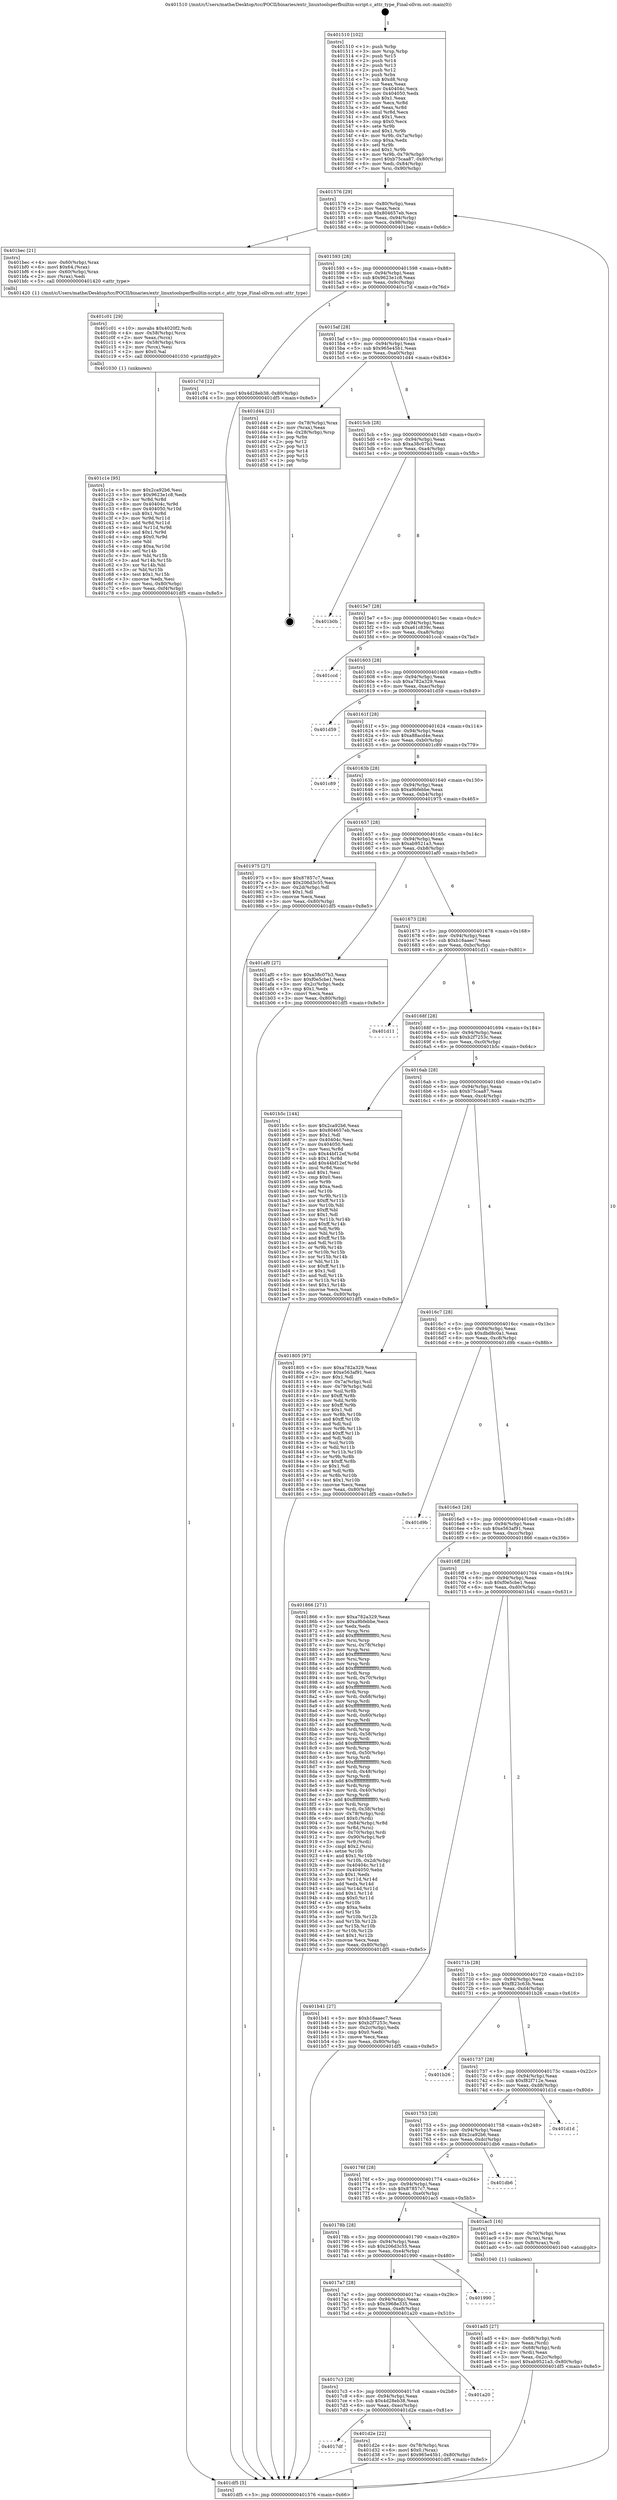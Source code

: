 digraph "0x401510" {
  label = "0x401510 (/mnt/c/Users/mathe/Desktop/tcc/POCII/binaries/extr_linuxtoolsperfbuiltin-script.c_attr_type_Final-ollvm.out::main(0))"
  labelloc = "t"
  node[shape=record]

  Entry [label="",width=0.3,height=0.3,shape=circle,fillcolor=black,style=filled]
  "0x401576" [label="{
     0x401576 [29]\l
     | [instrs]\l
     &nbsp;&nbsp;0x401576 \<+3\>: mov -0x80(%rbp),%eax\l
     &nbsp;&nbsp;0x401579 \<+2\>: mov %eax,%ecx\l
     &nbsp;&nbsp;0x40157b \<+6\>: sub $0x804657eb,%ecx\l
     &nbsp;&nbsp;0x401581 \<+6\>: mov %eax,-0x94(%rbp)\l
     &nbsp;&nbsp;0x401587 \<+6\>: mov %ecx,-0x98(%rbp)\l
     &nbsp;&nbsp;0x40158d \<+6\>: je 0000000000401bec \<main+0x6dc\>\l
  }"]
  "0x401bec" [label="{
     0x401bec [21]\l
     | [instrs]\l
     &nbsp;&nbsp;0x401bec \<+4\>: mov -0x60(%rbp),%rax\l
     &nbsp;&nbsp;0x401bf0 \<+6\>: movl $0x64,(%rax)\l
     &nbsp;&nbsp;0x401bf6 \<+4\>: mov -0x60(%rbp),%rax\l
     &nbsp;&nbsp;0x401bfa \<+2\>: mov (%rax),%edi\l
     &nbsp;&nbsp;0x401bfc \<+5\>: call 0000000000401420 \<attr_type\>\l
     | [calls]\l
     &nbsp;&nbsp;0x401420 \{1\} (/mnt/c/Users/mathe/Desktop/tcc/POCII/binaries/extr_linuxtoolsperfbuiltin-script.c_attr_type_Final-ollvm.out::attr_type)\l
  }"]
  "0x401593" [label="{
     0x401593 [28]\l
     | [instrs]\l
     &nbsp;&nbsp;0x401593 \<+5\>: jmp 0000000000401598 \<main+0x88\>\l
     &nbsp;&nbsp;0x401598 \<+6\>: mov -0x94(%rbp),%eax\l
     &nbsp;&nbsp;0x40159e \<+5\>: sub $0x9623e1c8,%eax\l
     &nbsp;&nbsp;0x4015a3 \<+6\>: mov %eax,-0x9c(%rbp)\l
     &nbsp;&nbsp;0x4015a9 \<+6\>: je 0000000000401c7d \<main+0x76d\>\l
  }"]
  Exit [label="",width=0.3,height=0.3,shape=circle,fillcolor=black,style=filled,peripheries=2]
  "0x401c7d" [label="{
     0x401c7d [12]\l
     | [instrs]\l
     &nbsp;&nbsp;0x401c7d \<+7\>: movl $0x4d28eb38,-0x80(%rbp)\l
     &nbsp;&nbsp;0x401c84 \<+5\>: jmp 0000000000401df5 \<main+0x8e5\>\l
  }"]
  "0x4015af" [label="{
     0x4015af [28]\l
     | [instrs]\l
     &nbsp;&nbsp;0x4015af \<+5\>: jmp 00000000004015b4 \<main+0xa4\>\l
     &nbsp;&nbsp;0x4015b4 \<+6\>: mov -0x94(%rbp),%eax\l
     &nbsp;&nbsp;0x4015ba \<+5\>: sub $0x965e45b1,%eax\l
     &nbsp;&nbsp;0x4015bf \<+6\>: mov %eax,-0xa0(%rbp)\l
     &nbsp;&nbsp;0x4015c5 \<+6\>: je 0000000000401d44 \<main+0x834\>\l
  }"]
  "0x4017df" [label="{
     0x4017df\l
  }", style=dashed]
  "0x401d44" [label="{
     0x401d44 [21]\l
     | [instrs]\l
     &nbsp;&nbsp;0x401d44 \<+4\>: mov -0x78(%rbp),%rax\l
     &nbsp;&nbsp;0x401d48 \<+2\>: mov (%rax),%eax\l
     &nbsp;&nbsp;0x401d4a \<+4\>: lea -0x28(%rbp),%rsp\l
     &nbsp;&nbsp;0x401d4e \<+1\>: pop %rbx\l
     &nbsp;&nbsp;0x401d4f \<+2\>: pop %r12\l
     &nbsp;&nbsp;0x401d51 \<+2\>: pop %r13\l
     &nbsp;&nbsp;0x401d53 \<+2\>: pop %r14\l
     &nbsp;&nbsp;0x401d55 \<+2\>: pop %r15\l
     &nbsp;&nbsp;0x401d57 \<+1\>: pop %rbp\l
     &nbsp;&nbsp;0x401d58 \<+1\>: ret\l
  }"]
  "0x4015cb" [label="{
     0x4015cb [28]\l
     | [instrs]\l
     &nbsp;&nbsp;0x4015cb \<+5\>: jmp 00000000004015d0 \<main+0xc0\>\l
     &nbsp;&nbsp;0x4015d0 \<+6\>: mov -0x94(%rbp),%eax\l
     &nbsp;&nbsp;0x4015d6 \<+5\>: sub $0xa38c07b3,%eax\l
     &nbsp;&nbsp;0x4015db \<+6\>: mov %eax,-0xa4(%rbp)\l
     &nbsp;&nbsp;0x4015e1 \<+6\>: je 0000000000401b0b \<main+0x5fb\>\l
  }"]
  "0x401d2e" [label="{
     0x401d2e [22]\l
     | [instrs]\l
     &nbsp;&nbsp;0x401d2e \<+4\>: mov -0x78(%rbp),%rax\l
     &nbsp;&nbsp;0x401d32 \<+6\>: movl $0x0,(%rax)\l
     &nbsp;&nbsp;0x401d38 \<+7\>: movl $0x965e45b1,-0x80(%rbp)\l
     &nbsp;&nbsp;0x401d3f \<+5\>: jmp 0000000000401df5 \<main+0x8e5\>\l
  }"]
  "0x401b0b" [label="{
     0x401b0b\l
  }", style=dashed]
  "0x4015e7" [label="{
     0x4015e7 [28]\l
     | [instrs]\l
     &nbsp;&nbsp;0x4015e7 \<+5\>: jmp 00000000004015ec \<main+0xdc\>\l
     &nbsp;&nbsp;0x4015ec \<+6\>: mov -0x94(%rbp),%eax\l
     &nbsp;&nbsp;0x4015f2 \<+5\>: sub $0xa61c839c,%eax\l
     &nbsp;&nbsp;0x4015f7 \<+6\>: mov %eax,-0xa8(%rbp)\l
     &nbsp;&nbsp;0x4015fd \<+6\>: je 0000000000401ccd \<main+0x7bd\>\l
  }"]
  "0x4017c3" [label="{
     0x4017c3 [28]\l
     | [instrs]\l
     &nbsp;&nbsp;0x4017c3 \<+5\>: jmp 00000000004017c8 \<main+0x2b8\>\l
     &nbsp;&nbsp;0x4017c8 \<+6\>: mov -0x94(%rbp),%eax\l
     &nbsp;&nbsp;0x4017ce \<+5\>: sub $0x4d28eb38,%eax\l
     &nbsp;&nbsp;0x4017d3 \<+6\>: mov %eax,-0xec(%rbp)\l
     &nbsp;&nbsp;0x4017d9 \<+6\>: je 0000000000401d2e \<main+0x81e\>\l
  }"]
  "0x401ccd" [label="{
     0x401ccd\l
  }", style=dashed]
  "0x401603" [label="{
     0x401603 [28]\l
     | [instrs]\l
     &nbsp;&nbsp;0x401603 \<+5\>: jmp 0000000000401608 \<main+0xf8\>\l
     &nbsp;&nbsp;0x401608 \<+6\>: mov -0x94(%rbp),%eax\l
     &nbsp;&nbsp;0x40160e \<+5\>: sub $0xa782a329,%eax\l
     &nbsp;&nbsp;0x401613 \<+6\>: mov %eax,-0xac(%rbp)\l
     &nbsp;&nbsp;0x401619 \<+6\>: je 0000000000401d59 \<main+0x849\>\l
  }"]
  "0x401a20" [label="{
     0x401a20\l
  }", style=dashed]
  "0x401d59" [label="{
     0x401d59\l
  }", style=dashed]
  "0x40161f" [label="{
     0x40161f [28]\l
     | [instrs]\l
     &nbsp;&nbsp;0x40161f \<+5\>: jmp 0000000000401624 \<main+0x114\>\l
     &nbsp;&nbsp;0x401624 \<+6\>: mov -0x94(%rbp),%eax\l
     &nbsp;&nbsp;0x40162a \<+5\>: sub $0xa88acd4e,%eax\l
     &nbsp;&nbsp;0x40162f \<+6\>: mov %eax,-0xb0(%rbp)\l
     &nbsp;&nbsp;0x401635 \<+6\>: je 0000000000401c89 \<main+0x779\>\l
  }"]
  "0x4017a7" [label="{
     0x4017a7 [28]\l
     | [instrs]\l
     &nbsp;&nbsp;0x4017a7 \<+5\>: jmp 00000000004017ac \<main+0x29c\>\l
     &nbsp;&nbsp;0x4017ac \<+6\>: mov -0x94(%rbp),%eax\l
     &nbsp;&nbsp;0x4017b2 \<+5\>: sub $0x3968e335,%eax\l
     &nbsp;&nbsp;0x4017b7 \<+6\>: mov %eax,-0xe8(%rbp)\l
     &nbsp;&nbsp;0x4017bd \<+6\>: je 0000000000401a20 \<main+0x510\>\l
  }"]
  "0x401c89" [label="{
     0x401c89\l
  }", style=dashed]
  "0x40163b" [label="{
     0x40163b [28]\l
     | [instrs]\l
     &nbsp;&nbsp;0x40163b \<+5\>: jmp 0000000000401640 \<main+0x130\>\l
     &nbsp;&nbsp;0x401640 \<+6\>: mov -0x94(%rbp),%eax\l
     &nbsp;&nbsp;0x401646 \<+5\>: sub $0xa9bfebbe,%eax\l
     &nbsp;&nbsp;0x40164b \<+6\>: mov %eax,-0xb4(%rbp)\l
     &nbsp;&nbsp;0x401651 \<+6\>: je 0000000000401975 \<main+0x465\>\l
  }"]
  "0x401990" [label="{
     0x401990\l
  }", style=dashed]
  "0x401975" [label="{
     0x401975 [27]\l
     | [instrs]\l
     &nbsp;&nbsp;0x401975 \<+5\>: mov $0x87857c7,%eax\l
     &nbsp;&nbsp;0x40197a \<+5\>: mov $0x206d3c55,%ecx\l
     &nbsp;&nbsp;0x40197f \<+3\>: mov -0x2d(%rbp),%dl\l
     &nbsp;&nbsp;0x401982 \<+3\>: test $0x1,%dl\l
     &nbsp;&nbsp;0x401985 \<+3\>: cmovne %ecx,%eax\l
     &nbsp;&nbsp;0x401988 \<+3\>: mov %eax,-0x80(%rbp)\l
     &nbsp;&nbsp;0x40198b \<+5\>: jmp 0000000000401df5 \<main+0x8e5\>\l
  }"]
  "0x401657" [label="{
     0x401657 [28]\l
     | [instrs]\l
     &nbsp;&nbsp;0x401657 \<+5\>: jmp 000000000040165c \<main+0x14c\>\l
     &nbsp;&nbsp;0x40165c \<+6\>: mov -0x94(%rbp),%eax\l
     &nbsp;&nbsp;0x401662 \<+5\>: sub $0xab9521a3,%eax\l
     &nbsp;&nbsp;0x401667 \<+6\>: mov %eax,-0xb8(%rbp)\l
     &nbsp;&nbsp;0x40166d \<+6\>: je 0000000000401af0 \<main+0x5e0\>\l
  }"]
  "0x401c1e" [label="{
     0x401c1e [95]\l
     | [instrs]\l
     &nbsp;&nbsp;0x401c1e \<+5\>: mov $0x2ca92b6,%esi\l
     &nbsp;&nbsp;0x401c23 \<+5\>: mov $0x9623e1c8,%edx\l
     &nbsp;&nbsp;0x401c28 \<+3\>: xor %r8d,%r8d\l
     &nbsp;&nbsp;0x401c2b \<+8\>: mov 0x40404c,%r9d\l
     &nbsp;&nbsp;0x401c33 \<+8\>: mov 0x404050,%r10d\l
     &nbsp;&nbsp;0x401c3b \<+4\>: sub $0x1,%r8d\l
     &nbsp;&nbsp;0x401c3f \<+3\>: mov %r9d,%r11d\l
     &nbsp;&nbsp;0x401c42 \<+3\>: add %r8d,%r11d\l
     &nbsp;&nbsp;0x401c45 \<+4\>: imul %r11d,%r9d\l
     &nbsp;&nbsp;0x401c49 \<+4\>: and $0x1,%r9d\l
     &nbsp;&nbsp;0x401c4d \<+4\>: cmp $0x0,%r9d\l
     &nbsp;&nbsp;0x401c51 \<+3\>: sete %bl\l
     &nbsp;&nbsp;0x401c54 \<+4\>: cmp $0xa,%r10d\l
     &nbsp;&nbsp;0x401c58 \<+4\>: setl %r14b\l
     &nbsp;&nbsp;0x401c5c \<+3\>: mov %bl,%r15b\l
     &nbsp;&nbsp;0x401c5f \<+3\>: and %r14b,%r15b\l
     &nbsp;&nbsp;0x401c62 \<+3\>: xor %r14b,%bl\l
     &nbsp;&nbsp;0x401c65 \<+3\>: or %bl,%r15b\l
     &nbsp;&nbsp;0x401c68 \<+4\>: test $0x1,%r15b\l
     &nbsp;&nbsp;0x401c6c \<+3\>: cmovne %edx,%esi\l
     &nbsp;&nbsp;0x401c6f \<+3\>: mov %esi,-0x80(%rbp)\l
     &nbsp;&nbsp;0x401c72 \<+6\>: mov %eax,-0xf4(%rbp)\l
     &nbsp;&nbsp;0x401c78 \<+5\>: jmp 0000000000401df5 \<main+0x8e5\>\l
  }"]
  "0x401af0" [label="{
     0x401af0 [27]\l
     | [instrs]\l
     &nbsp;&nbsp;0x401af0 \<+5\>: mov $0xa38c07b3,%eax\l
     &nbsp;&nbsp;0x401af5 \<+5\>: mov $0xf0e5cbe1,%ecx\l
     &nbsp;&nbsp;0x401afa \<+3\>: mov -0x2c(%rbp),%edx\l
     &nbsp;&nbsp;0x401afd \<+3\>: cmp $0x1,%edx\l
     &nbsp;&nbsp;0x401b00 \<+3\>: cmovl %ecx,%eax\l
     &nbsp;&nbsp;0x401b03 \<+3\>: mov %eax,-0x80(%rbp)\l
     &nbsp;&nbsp;0x401b06 \<+5\>: jmp 0000000000401df5 \<main+0x8e5\>\l
  }"]
  "0x401673" [label="{
     0x401673 [28]\l
     | [instrs]\l
     &nbsp;&nbsp;0x401673 \<+5\>: jmp 0000000000401678 \<main+0x168\>\l
     &nbsp;&nbsp;0x401678 \<+6\>: mov -0x94(%rbp),%eax\l
     &nbsp;&nbsp;0x40167e \<+5\>: sub $0xb16aaec7,%eax\l
     &nbsp;&nbsp;0x401683 \<+6\>: mov %eax,-0xbc(%rbp)\l
     &nbsp;&nbsp;0x401689 \<+6\>: je 0000000000401d11 \<main+0x801\>\l
  }"]
  "0x401c01" [label="{
     0x401c01 [29]\l
     | [instrs]\l
     &nbsp;&nbsp;0x401c01 \<+10\>: movabs $0x4020f2,%rdi\l
     &nbsp;&nbsp;0x401c0b \<+4\>: mov -0x58(%rbp),%rcx\l
     &nbsp;&nbsp;0x401c0f \<+2\>: mov %eax,(%rcx)\l
     &nbsp;&nbsp;0x401c11 \<+4\>: mov -0x58(%rbp),%rcx\l
     &nbsp;&nbsp;0x401c15 \<+2\>: mov (%rcx),%esi\l
     &nbsp;&nbsp;0x401c17 \<+2\>: mov $0x0,%al\l
     &nbsp;&nbsp;0x401c19 \<+5\>: call 0000000000401030 \<printf@plt\>\l
     | [calls]\l
     &nbsp;&nbsp;0x401030 \{1\} (unknown)\l
  }"]
  "0x401d11" [label="{
     0x401d11\l
  }", style=dashed]
  "0x40168f" [label="{
     0x40168f [28]\l
     | [instrs]\l
     &nbsp;&nbsp;0x40168f \<+5\>: jmp 0000000000401694 \<main+0x184\>\l
     &nbsp;&nbsp;0x401694 \<+6\>: mov -0x94(%rbp),%eax\l
     &nbsp;&nbsp;0x40169a \<+5\>: sub $0xb2f7253c,%eax\l
     &nbsp;&nbsp;0x40169f \<+6\>: mov %eax,-0xc0(%rbp)\l
     &nbsp;&nbsp;0x4016a5 \<+6\>: je 0000000000401b5c \<main+0x64c\>\l
  }"]
  "0x401ad5" [label="{
     0x401ad5 [27]\l
     | [instrs]\l
     &nbsp;&nbsp;0x401ad5 \<+4\>: mov -0x68(%rbp),%rdi\l
     &nbsp;&nbsp;0x401ad9 \<+2\>: mov %eax,(%rdi)\l
     &nbsp;&nbsp;0x401adb \<+4\>: mov -0x68(%rbp),%rdi\l
     &nbsp;&nbsp;0x401adf \<+2\>: mov (%rdi),%eax\l
     &nbsp;&nbsp;0x401ae1 \<+3\>: mov %eax,-0x2c(%rbp)\l
     &nbsp;&nbsp;0x401ae4 \<+7\>: movl $0xab9521a3,-0x80(%rbp)\l
     &nbsp;&nbsp;0x401aeb \<+5\>: jmp 0000000000401df5 \<main+0x8e5\>\l
  }"]
  "0x401b5c" [label="{
     0x401b5c [144]\l
     | [instrs]\l
     &nbsp;&nbsp;0x401b5c \<+5\>: mov $0x2ca92b6,%eax\l
     &nbsp;&nbsp;0x401b61 \<+5\>: mov $0x804657eb,%ecx\l
     &nbsp;&nbsp;0x401b66 \<+2\>: mov $0x1,%dl\l
     &nbsp;&nbsp;0x401b68 \<+7\>: mov 0x40404c,%esi\l
     &nbsp;&nbsp;0x401b6f \<+7\>: mov 0x404050,%edi\l
     &nbsp;&nbsp;0x401b76 \<+3\>: mov %esi,%r8d\l
     &nbsp;&nbsp;0x401b79 \<+7\>: sub $0x44bf12ef,%r8d\l
     &nbsp;&nbsp;0x401b80 \<+4\>: sub $0x1,%r8d\l
     &nbsp;&nbsp;0x401b84 \<+7\>: add $0x44bf12ef,%r8d\l
     &nbsp;&nbsp;0x401b8b \<+4\>: imul %r8d,%esi\l
     &nbsp;&nbsp;0x401b8f \<+3\>: and $0x1,%esi\l
     &nbsp;&nbsp;0x401b92 \<+3\>: cmp $0x0,%esi\l
     &nbsp;&nbsp;0x401b95 \<+4\>: sete %r9b\l
     &nbsp;&nbsp;0x401b99 \<+3\>: cmp $0xa,%edi\l
     &nbsp;&nbsp;0x401b9c \<+4\>: setl %r10b\l
     &nbsp;&nbsp;0x401ba0 \<+3\>: mov %r9b,%r11b\l
     &nbsp;&nbsp;0x401ba3 \<+4\>: xor $0xff,%r11b\l
     &nbsp;&nbsp;0x401ba7 \<+3\>: mov %r10b,%bl\l
     &nbsp;&nbsp;0x401baa \<+3\>: xor $0xff,%bl\l
     &nbsp;&nbsp;0x401bad \<+3\>: xor $0x1,%dl\l
     &nbsp;&nbsp;0x401bb0 \<+3\>: mov %r11b,%r14b\l
     &nbsp;&nbsp;0x401bb3 \<+4\>: and $0xff,%r14b\l
     &nbsp;&nbsp;0x401bb7 \<+3\>: and %dl,%r9b\l
     &nbsp;&nbsp;0x401bba \<+3\>: mov %bl,%r15b\l
     &nbsp;&nbsp;0x401bbd \<+4\>: and $0xff,%r15b\l
     &nbsp;&nbsp;0x401bc1 \<+3\>: and %dl,%r10b\l
     &nbsp;&nbsp;0x401bc4 \<+3\>: or %r9b,%r14b\l
     &nbsp;&nbsp;0x401bc7 \<+3\>: or %r10b,%r15b\l
     &nbsp;&nbsp;0x401bca \<+3\>: xor %r15b,%r14b\l
     &nbsp;&nbsp;0x401bcd \<+3\>: or %bl,%r11b\l
     &nbsp;&nbsp;0x401bd0 \<+4\>: xor $0xff,%r11b\l
     &nbsp;&nbsp;0x401bd4 \<+3\>: or $0x1,%dl\l
     &nbsp;&nbsp;0x401bd7 \<+3\>: and %dl,%r11b\l
     &nbsp;&nbsp;0x401bda \<+3\>: or %r11b,%r14b\l
     &nbsp;&nbsp;0x401bdd \<+4\>: test $0x1,%r14b\l
     &nbsp;&nbsp;0x401be1 \<+3\>: cmovne %ecx,%eax\l
     &nbsp;&nbsp;0x401be4 \<+3\>: mov %eax,-0x80(%rbp)\l
     &nbsp;&nbsp;0x401be7 \<+5\>: jmp 0000000000401df5 \<main+0x8e5\>\l
  }"]
  "0x4016ab" [label="{
     0x4016ab [28]\l
     | [instrs]\l
     &nbsp;&nbsp;0x4016ab \<+5\>: jmp 00000000004016b0 \<main+0x1a0\>\l
     &nbsp;&nbsp;0x4016b0 \<+6\>: mov -0x94(%rbp),%eax\l
     &nbsp;&nbsp;0x4016b6 \<+5\>: sub $0xb75caa87,%eax\l
     &nbsp;&nbsp;0x4016bb \<+6\>: mov %eax,-0xc4(%rbp)\l
     &nbsp;&nbsp;0x4016c1 \<+6\>: je 0000000000401805 \<main+0x2f5\>\l
  }"]
  "0x40178b" [label="{
     0x40178b [28]\l
     | [instrs]\l
     &nbsp;&nbsp;0x40178b \<+5\>: jmp 0000000000401790 \<main+0x280\>\l
     &nbsp;&nbsp;0x401790 \<+6\>: mov -0x94(%rbp),%eax\l
     &nbsp;&nbsp;0x401796 \<+5\>: sub $0x206d3c55,%eax\l
     &nbsp;&nbsp;0x40179b \<+6\>: mov %eax,-0xe4(%rbp)\l
     &nbsp;&nbsp;0x4017a1 \<+6\>: je 0000000000401990 \<main+0x480\>\l
  }"]
  "0x401805" [label="{
     0x401805 [97]\l
     | [instrs]\l
     &nbsp;&nbsp;0x401805 \<+5\>: mov $0xa782a329,%eax\l
     &nbsp;&nbsp;0x40180a \<+5\>: mov $0xe563af91,%ecx\l
     &nbsp;&nbsp;0x40180f \<+2\>: mov $0x1,%dl\l
     &nbsp;&nbsp;0x401811 \<+4\>: mov -0x7a(%rbp),%sil\l
     &nbsp;&nbsp;0x401815 \<+4\>: mov -0x79(%rbp),%dil\l
     &nbsp;&nbsp;0x401819 \<+3\>: mov %sil,%r8b\l
     &nbsp;&nbsp;0x40181c \<+4\>: xor $0xff,%r8b\l
     &nbsp;&nbsp;0x401820 \<+3\>: mov %dil,%r9b\l
     &nbsp;&nbsp;0x401823 \<+4\>: xor $0xff,%r9b\l
     &nbsp;&nbsp;0x401827 \<+3\>: xor $0x1,%dl\l
     &nbsp;&nbsp;0x40182a \<+3\>: mov %r8b,%r10b\l
     &nbsp;&nbsp;0x40182d \<+4\>: and $0xff,%r10b\l
     &nbsp;&nbsp;0x401831 \<+3\>: and %dl,%sil\l
     &nbsp;&nbsp;0x401834 \<+3\>: mov %r9b,%r11b\l
     &nbsp;&nbsp;0x401837 \<+4\>: and $0xff,%r11b\l
     &nbsp;&nbsp;0x40183b \<+3\>: and %dl,%dil\l
     &nbsp;&nbsp;0x40183e \<+3\>: or %sil,%r10b\l
     &nbsp;&nbsp;0x401841 \<+3\>: or %dil,%r11b\l
     &nbsp;&nbsp;0x401844 \<+3\>: xor %r11b,%r10b\l
     &nbsp;&nbsp;0x401847 \<+3\>: or %r9b,%r8b\l
     &nbsp;&nbsp;0x40184a \<+4\>: xor $0xff,%r8b\l
     &nbsp;&nbsp;0x40184e \<+3\>: or $0x1,%dl\l
     &nbsp;&nbsp;0x401851 \<+3\>: and %dl,%r8b\l
     &nbsp;&nbsp;0x401854 \<+3\>: or %r8b,%r10b\l
     &nbsp;&nbsp;0x401857 \<+4\>: test $0x1,%r10b\l
     &nbsp;&nbsp;0x40185b \<+3\>: cmovne %ecx,%eax\l
     &nbsp;&nbsp;0x40185e \<+3\>: mov %eax,-0x80(%rbp)\l
     &nbsp;&nbsp;0x401861 \<+5\>: jmp 0000000000401df5 \<main+0x8e5\>\l
  }"]
  "0x4016c7" [label="{
     0x4016c7 [28]\l
     | [instrs]\l
     &nbsp;&nbsp;0x4016c7 \<+5\>: jmp 00000000004016cc \<main+0x1bc\>\l
     &nbsp;&nbsp;0x4016cc \<+6\>: mov -0x94(%rbp),%eax\l
     &nbsp;&nbsp;0x4016d2 \<+5\>: sub $0xdbd8c0a1,%eax\l
     &nbsp;&nbsp;0x4016d7 \<+6\>: mov %eax,-0xc8(%rbp)\l
     &nbsp;&nbsp;0x4016dd \<+6\>: je 0000000000401d9b \<main+0x88b\>\l
  }"]
  "0x401df5" [label="{
     0x401df5 [5]\l
     | [instrs]\l
     &nbsp;&nbsp;0x401df5 \<+5\>: jmp 0000000000401576 \<main+0x66\>\l
  }"]
  "0x401510" [label="{
     0x401510 [102]\l
     | [instrs]\l
     &nbsp;&nbsp;0x401510 \<+1\>: push %rbp\l
     &nbsp;&nbsp;0x401511 \<+3\>: mov %rsp,%rbp\l
     &nbsp;&nbsp;0x401514 \<+2\>: push %r15\l
     &nbsp;&nbsp;0x401516 \<+2\>: push %r14\l
     &nbsp;&nbsp;0x401518 \<+2\>: push %r13\l
     &nbsp;&nbsp;0x40151a \<+2\>: push %r12\l
     &nbsp;&nbsp;0x40151c \<+1\>: push %rbx\l
     &nbsp;&nbsp;0x40151d \<+7\>: sub $0xd8,%rsp\l
     &nbsp;&nbsp;0x401524 \<+2\>: xor %eax,%eax\l
     &nbsp;&nbsp;0x401526 \<+7\>: mov 0x40404c,%ecx\l
     &nbsp;&nbsp;0x40152d \<+7\>: mov 0x404050,%edx\l
     &nbsp;&nbsp;0x401534 \<+3\>: sub $0x1,%eax\l
     &nbsp;&nbsp;0x401537 \<+3\>: mov %ecx,%r8d\l
     &nbsp;&nbsp;0x40153a \<+3\>: add %eax,%r8d\l
     &nbsp;&nbsp;0x40153d \<+4\>: imul %r8d,%ecx\l
     &nbsp;&nbsp;0x401541 \<+3\>: and $0x1,%ecx\l
     &nbsp;&nbsp;0x401544 \<+3\>: cmp $0x0,%ecx\l
     &nbsp;&nbsp;0x401547 \<+4\>: sete %r9b\l
     &nbsp;&nbsp;0x40154b \<+4\>: and $0x1,%r9b\l
     &nbsp;&nbsp;0x40154f \<+4\>: mov %r9b,-0x7a(%rbp)\l
     &nbsp;&nbsp;0x401553 \<+3\>: cmp $0xa,%edx\l
     &nbsp;&nbsp;0x401556 \<+4\>: setl %r9b\l
     &nbsp;&nbsp;0x40155a \<+4\>: and $0x1,%r9b\l
     &nbsp;&nbsp;0x40155e \<+4\>: mov %r9b,-0x79(%rbp)\l
     &nbsp;&nbsp;0x401562 \<+7\>: movl $0xb75caa87,-0x80(%rbp)\l
     &nbsp;&nbsp;0x401569 \<+6\>: mov %edi,-0x84(%rbp)\l
     &nbsp;&nbsp;0x40156f \<+7\>: mov %rsi,-0x90(%rbp)\l
  }"]
  "0x401ac5" [label="{
     0x401ac5 [16]\l
     | [instrs]\l
     &nbsp;&nbsp;0x401ac5 \<+4\>: mov -0x70(%rbp),%rax\l
     &nbsp;&nbsp;0x401ac9 \<+3\>: mov (%rax),%rax\l
     &nbsp;&nbsp;0x401acc \<+4\>: mov 0x8(%rax),%rdi\l
     &nbsp;&nbsp;0x401ad0 \<+5\>: call 0000000000401040 \<atoi@plt\>\l
     | [calls]\l
     &nbsp;&nbsp;0x401040 \{1\} (unknown)\l
  }"]
  "0x401d9b" [label="{
     0x401d9b\l
  }", style=dashed]
  "0x4016e3" [label="{
     0x4016e3 [28]\l
     | [instrs]\l
     &nbsp;&nbsp;0x4016e3 \<+5\>: jmp 00000000004016e8 \<main+0x1d8\>\l
     &nbsp;&nbsp;0x4016e8 \<+6\>: mov -0x94(%rbp),%eax\l
     &nbsp;&nbsp;0x4016ee \<+5\>: sub $0xe563af91,%eax\l
     &nbsp;&nbsp;0x4016f3 \<+6\>: mov %eax,-0xcc(%rbp)\l
     &nbsp;&nbsp;0x4016f9 \<+6\>: je 0000000000401866 \<main+0x356\>\l
  }"]
  "0x40176f" [label="{
     0x40176f [28]\l
     | [instrs]\l
     &nbsp;&nbsp;0x40176f \<+5\>: jmp 0000000000401774 \<main+0x264\>\l
     &nbsp;&nbsp;0x401774 \<+6\>: mov -0x94(%rbp),%eax\l
     &nbsp;&nbsp;0x40177a \<+5\>: sub $0x87857c7,%eax\l
     &nbsp;&nbsp;0x40177f \<+6\>: mov %eax,-0xe0(%rbp)\l
     &nbsp;&nbsp;0x401785 \<+6\>: je 0000000000401ac5 \<main+0x5b5\>\l
  }"]
  "0x401866" [label="{
     0x401866 [271]\l
     | [instrs]\l
     &nbsp;&nbsp;0x401866 \<+5\>: mov $0xa782a329,%eax\l
     &nbsp;&nbsp;0x40186b \<+5\>: mov $0xa9bfebbe,%ecx\l
     &nbsp;&nbsp;0x401870 \<+2\>: xor %edx,%edx\l
     &nbsp;&nbsp;0x401872 \<+3\>: mov %rsp,%rsi\l
     &nbsp;&nbsp;0x401875 \<+4\>: add $0xfffffffffffffff0,%rsi\l
     &nbsp;&nbsp;0x401879 \<+3\>: mov %rsi,%rsp\l
     &nbsp;&nbsp;0x40187c \<+4\>: mov %rsi,-0x78(%rbp)\l
     &nbsp;&nbsp;0x401880 \<+3\>: mov %rsp,%rsi\l
     &nbsp;&nbsp;0x401883 \<+4\>: add $0xfffffffffffffff0,%rsi\l
     &nbsp;&nbsp;0x401887 \<+3\>: mov %rsi,%rsp\l
     &nbsp;&nbsp;0x40188a \<+3\>: mov %rsp,%rdi\l
     &nbsp;&nbsp;0x40188d \<+4\>: add $0xfffffffffffffff0,%rdi\l
     &nbsp;&nbsp;0x401891 \<+3\>: mov %rdi,%rsp\l
     &nbsp;&nbsp;0x401894 \<+4\>: mov %rdi,-0x70(%rbp)\l
     &nbsp;&nbsp;0x401898 \<+3\>: mov %rsp,%rdi\l
     &nbsp;&nbsp;0x40189b \<+4\>: add $0xfffffffffffffff0,%rdi\l
     &nbsp;&nbsp;0x40189f \<+3\>: mov %rdi,%rsp\l
     &nbsp;&nbsp;0x4018a2 \<+4\>: mov %rdi,-0x68(%rbp)\l
     &nbsp;&nbsp;0x4018a6 \<+3\>: mov %rsp,%rdi\l
     &nbsp;&nbsp;0x4018a9 \<+4\>: add $0xfffffffffffffff0,%rdi\l
     &nbsp;&nbsp;0x4018ad \<+3\>: mov %rdi,%rsp\l
     &nbsp;&nbsp;0x4018b0 \<+4\>: mov %rdi,-0x60(%rbp)\l
     &nbsp;&nbsp;0x4018b4 \<+3\>: mov %rsp,%rdi\l
     &nbsp;&nbsp;0x4018b7 \<+4\>: add $0xfffffffffffffff0,%rdi\l
     &nbsp;&nbsp;0x4018bb \<+3\>: mov %rdi,%rsp\l
     &nbsp;&nbsp;0x4018be \<+4\>: mov %rdi,-0x58(%rbp)\l
     &nbsp;&nbsp;0x4018c2 \<+3\>: mov %rsp,%rdi\l
     &nbsp;&nbsp;0x4018c5 \<+4\>: add $0xfffffffffffffff0,%rdi\l
     &nbsp;&nbsp;0x4018c9 \<+3\>: mov %rdi,%rsp\l
     &nbsp;&nbsp;0x4018cc \<+4\>: mov %rdi,-0x50(%rbp)\l
     &nbsp;&nbsp;0x4018d0 \<+3\>: mov %rsp,%rdi\l
     &nbsp;&nbsp;0x4018d3 \<+4\>: add $0xfffffffffffffff0,%rdi\l
     &nbsp;&nbsp;0x4018d7 \<+3\>: mov %rdi,%rsp\l
     &nbsp;&nbsp;0x4018da \<+4\>: mov %rdi,-0x48(%rbp)\l
     &nbsp;&nbsp;0x4018de \<+3\>: mov %rsp,%rdi\l
     &nbsp;&nbsp;0x4018e1 \<+4\>: add $0xfffffffffffffff0,%rdi\l
     &nbsp;&nbsp;0x4018e5 \<+3\>: mov %rdi,%rsp\l
     &nbsp;&nbsp;0x4018e8 \<+4\>: mov %rdi,-0x40(%rbp)\l
     &nbsp;&nbsp;0x4018ec \<+3\>: mov %rsp,%rdi\l
     &nbsp;&nbsp;0x4018ef \<+4\>: add $0xfffffffffffffff0,%rdi\l
     &nbsp;&nbsp;0x4018f3 \<+3\>: mov %rdi,%rsp\l
     &nbsp;&nbsp;0x4018f6 \<+4\>: mov %rdi,-0x38(%rbp)\l
     &nbsp;&nbsp;0x4018fa \<+4\>: mov -0x78(%rbp),%rdi\l
     &nbsp;&nbsp;0x4018fe \<+6\>: movl $0x0,(%rdi)\l
     &nbsp;&nbsp;0x401904 \<+7\>: mov -0x84(%rbp),%r8d\l
     &nbsp;&nbsp;0x40190b \<+3\>: mov %r8d,(%rsi)\l
     &nbsp;&nbsp;0x40190e \<+4\>: mov -0x70(%rbp),%rdi\l
     &nbsp;&nbsp;0x401912 \<+7\>: mov -0x90(%rbp),%r9\l
     &nbsp;&nbsp;0x401919 \<+3\>: mov %r9,(%rdi)\l
     &nbsp;&nbsp;0x40191c \<+3\>: cmpl $0x2,(%rsi)\l
     &nbsp;&nbsp;0x40191f \<+4\>: setne %r10b\l
     &nbsp;&nbsp;0x401923 \<+4\>: and $0x1,%r10b\l
     &nbsp;&nbsp;0x401927 \<+4\>: mov %r10b,-0x2d(%rbp)\l
     &nbsp;&nbsp;0x40192b \<+8\>: mov 0x40404c,%r11d\l
     &nbsp;&nbsp;0x401933 \<+7\>: mov 0x404050,%ebx\l
     &nbsp;&nbsp;0x40193a \<+3\>: sub $0x1,%edx\l
     &nbsp;&nbsp;0x40193d \<+3\>: mov %r11d,%r14d\l
     &nbsp;&nbsp;0x401940 \<+3\>: add %edx,%r14d\l
     &nbsp;&nbsp;0x401943 \<+4\>: imul %r14d,%r11d\l
     &nbsp;&nbsp;0x401947 \<+4\>: and $0x1,%r11d\l
     &nbsp;&nbsp;0x40194b \<+4\>: cmp $0x0,%r11d\l
     &nbsp;&nbsp;0x40194f \<+4\>: sete %r10b\l
     &nbsp;&nbsp;0x401953 \<+3\>: cmp $0xa,%ebx\l
     &nbsp;&nbsp;0x401956 \<+4\>: setl %r15b\l
     &nbsp;&nbsp;0x40195a \<+3\>: mov %r10b,%r12b\l
     &nbsp;&nbsp;0x40195d \<+3\>: and %r15b,%r12b\l
     &nbsp;&nbsp;0x401960 \<+3\>: xor %r15b,%r10b\l
     &nbsp;&nbsp;0x401963 \<+3\>: or %r10b,%r12b\l
     &nbsp;&nbsp;0x401966 \<+4\>: test $0x1,%r12b\l
     &nbsp;&nbsp;0x40196a \<+3\>: cmovne %ecx,%eax\l
     &nbsp;&nbsp;0x40196d \<+3\>: mov %eax,-0x80(%rbp)\l
     &nbsp;&nbsp;0x401970 \<+5\>: jmp 0000000000401df5 \<main+0x8e5\>\l
  }"]
  "0x4016ff" [label="{
     0x4016ff [28]\l
     | [instrs]\l
     &nbsp;&nbsp;0x4016ff \<+5\>: jmp 0000000000401704 \<main+0x1f4\>\l
     &nbsp;&nbsp;0x401704 \<+6\>: mov -0x94(%rbp),%eax\l
     &nbsp;&nbsp;0x40170a \<+5\>: sub $0xf0e5cbe1,%eax\l
     &nbsp;&nbsp;0x40170f \<+6\>: mov %eax,-0xd0(%rbp)\l
     &nbsp;&nbsp;0x401715 \<+6\>: je 0000000000401b41 \<main+0x631\>\l
  }"]
  "0x401db6" [label="{
     0x401db6\l
  }", style=dashed]
  "0x401753" [label="{
     0x401753 [28]\l
     | [instrs]\l
     &nbsp;&nbsp;0x401753 \<+5\>: jmp 0000000000401758 \<main+0x248\>\l
     &nbsp;&nbsp;0x401758 \<+6\>: mov -0x94(%rbp),%eax\l
     &nbsp;&nbsp;0x40175e \<+5\>: sub $0x2ca92b6,%eax\l
     &nbsp;&nbsp;0x401763 \<+6\>: mov %eax,-0xdc(%rbp)\l
     &nbsp;&nbsp;0x401769 \<+6\>: je 0000000000401db6 \<main+0x8a6\>\l
  }"]
  "0x401b41" [label="{
     0x401b41 [27]\l
     | [instrs]\l
     &nbsp;&nbsp;0x401b41 \<+5\>: mov $0xb16aaec7,%eax\l
     &nbsp;&nbsp;0x401b46 \<+5\>: mov $0xb2f7253c,%ecx\l
     &nbsp;&nbsp;0x401b4b \<+3\>: mov -0x2c(%rbp),%edx\l
     &nbsp;&nbsp;0x401b4e \<+3\>: cmp $0x0,%edx\l
     &nbsp;&nbsp;0x401b51 \<+3\>: cmove %ecx,%eax\l
     &nbsp;&nbsp;0x401b54 \<+3\>: mov %eax,-0x80(%rbp)\l
     &nbsp;&nbsp;0x401b57 \<+5\>: jmp 0000000000401df5 \<main+0x8e5\>\l
  }"]
  "0x40171b" [label="{
     0x40171b [28]\l
     | [instrs]\l
     &nbsp;&nbsp;0x40171b \<+5\>: jmp 0000000000401720 \<main+0x210\>\l
     &nbsp;&nbsp;0x401720 \<+6\>: mov -0x94(%rbp),%eax\l
     &nbsp;&nbsp;0x401726 \<+5\>: sub $0xf823c63b,%eax\l
     &nbsp;&nbsp;0x40172b \<+6\>: mov %eax,-0xd4(%rbp)\l
     &nbsp;&nbsp;0x401731 \<+6\>: je 0000000000401b26 \<main+0x616\>\l
  }"]
  "0x401d1d" [label="{
     0x401d1d\l
  }", style=dashed]
  "0x401b26" [label="{
     0x401b26\l
  }", style=dashed]
  "0x401737" [label="{
     0x401737 [28]\l
     | [instrs]\l
     &nbsp;&nbsp;0x401737 \<+5\>: jmp 000000000040173c \<main+0x22c\>\l
     &nbsp;&nbsp;0x40173c \<+6\>: mov -0x94(%rbp),%eax\l
     &nbsp;&nbsp;0x401742 \<+5\>: sub $0xf82f712e,%eax\l
     &nbsp;&nbsp;0x401747 \<+6\>: mov %eax,-0xd8(%rbp)\l
     &nbsp;&nbsp;0x40174d \<+6\>: je 0000000000401d1d \<main+0x80d\>\l
  }"]
  Entry -> "0x401510" [label=" 1"]
  "0x401576" -> "0x401bec" [label=" 1"]
  "0x401576" -> "0x401593" [label=" 10"]
  "0x401d44" -> Exit [label=" 1"]
  "0x401593" -> "0x401c7d" [label=" 1"]
  "0x401593" -> "0x4015af" [label=" 9"]
  "0x401d2e" -> "0x401df5" [label=" 1"]
  "0x4015af" -> "0x401d44" [label=" 1"]
  "0x4015af" -> "0x4015cb" [label=" 8"]
  "0x4017c3" -> "0x4017df" [label=" 0"]
  "0x4015cb" -> "0x401b0b" [label=" 0"]
  "0x4015cb" -> "0x4015e7" [label=" 8"]
  "0x4017c3" -> "0x401d2e" [label=" 1"]
  "0x4015e7" -> "0x401ccd" [label=" 0"]
  "0x4015e7" -> "0x401603" [label=" 8"]
  "0x4017a7" -> "0x4017c3" [label=" 1"]
  "0x401603" -> "0x401d59" [label=" 0"]
  "0x401603" -> "0x40161f" [label=" 8"]
  "0x4017a7" -> "0x401a20" [label=" 0"]
  "0x40161f" -> "0x401c89" [label=" 0"]
  "0x40161f" -> "0x40163b" [label=" 8"]
  "0x40178b" -> "0x4017a7" [label=" 1"]
  "0x40163b" -> "0x401975" [label=" 1"]
  "0x40163b" -> "0x401657" [label=" 7"]
  "0x40178b" -> "0x401990" [label=" 0"]
  "0x401657" -> "0x401af0" [label=" 1"]
  "0x401657" -> "0x401673" [label=" 6"]
  "0x401c7d" -> "0x401df5" [label=" 1"]
  "0x401673" -> "0x401d11" [label=" 0"]
  "0x401673" -> "0x40168f" [label=" 6"]
  "0x401c1e" -> "0x401df5" [label=" 1"]
  "0x40168f" -> "0x401b5c" [label=" 1"]
  "0x40168f" -> "0x4016ab" [label=" 5"]
  "0x401c01" -> "0x401c1e" [label=" 1"]
  "0x4016ab" -> "0x401805" [label=" 1"]
  "0x4016ab" -> "0x4016c7" [label=" 4"]
  "0x401805" -> "0x401df5" [label=" 1"]
  "0x401510" -> "0x401576" [label=" 1"]
  "0x401df5" -> "0x401576" [label=" 10"]
  "0x401bec" -> "0x401c01" [label=" 1"]
  "0x4016c7" -> "0x401d9b" [label=" 0"]
  "0x4016c7" -> "0x4016e3" [label=" 4"]
  "0x401b5c" -> "0x401df5" [label=" 1"]
  "0x4016e3" -> "0x401866" [label=" 1"]
  "0x4016e3" -> "0x4016ff" [label=" 3"]
  "0x401af0" -> "0x401df5" [label=" 1"]
  "0x401866" -> "0x401df5" [label=" 1"]
  "0x401975" -> "0x401df5" [label=" 1"]
  "0x401ad5" -> "0x401df5" [label=" 1"]
  "0x4016ff" -> "0x401b41" [label=" 1"]
  "0x4016ff" -> "0x40171b" [label=" 2"]
  "0x40176f" -> "0x40178b" [label=" 1"]
  "0x40171b" -> "0x401b26" [label=" 0"]
  "0x40171b" -> "0x401737" [label=" 2"]
  "0x40176f" -> "0x401ac5" [label=" 1"]
  "0x401737" -> "0x401d1d" [label=" 0"]
  "0x401737" -> "0x401753" [label=" 2"]
  "0x401ac5" -> "0x401ad5" [label=" 1"]
  "0x401753" -> "0x401db6" [label=" 0"]
  "0x401753" -> "0x40176f" [label=" 2"]
  "0x401b41" -> "0x401df5" [label=" 1"]
}

